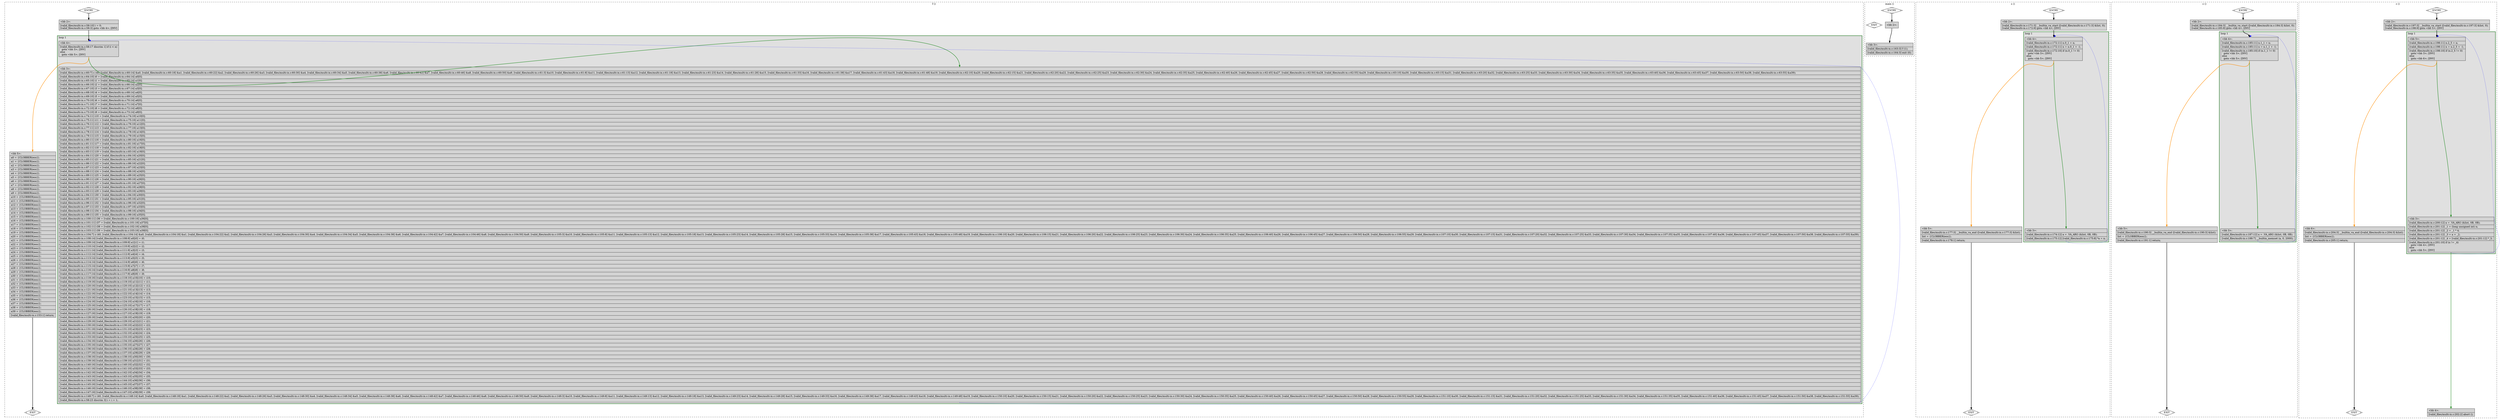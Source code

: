 digraph "a-multi-ix.c.015t.cfg" {
overlap=false;
subgraph "cluster_f" {
	style="dashed";
	color="black";
	label="f ()";
	subgraph cluster_0_1 {
	style="filled";
	color="darkgreen";
	fillcolor="grey88";
	label="loop 1";
	labeljust=l;
	penwidth=2;
	fn_0_basic_block_4 [shape=record,style=filled,fillcolor=lightgrey,label="{\<bb\ 4\>:\l\
|[valid_files/multi-ix.c:58:17\ discrim\ 1]\ if\ (i\ \<\ n)\l\
\ \ goto\ \<bb\ 3\>;\ [INV]\l\
else\l\
\ \ goto\ \<bb\ 5\>;\ [INV]\l\
}"];

	fn_0_basic_block_3 [shape=record,style=filled,fillcolor=lightgrey,label="{\<bb\ 3\>:\l\
|[valid_files/multi-ix.c:60:7]\ s\ (40,\ [valid_files/multi-ix.c:60:14]\ &a0,\ [valid_files/multi-ix.c:60:18]\ &a1,\ [valid_files/multi-ix.c:60:22]\ &a2,\ [valid_files/multi-ix.c:60:26]\ &a3,\ [valid_files/multi-ix.c:60:30]\ &a4,\ [valid_files/multi-ix.c:60:34]\ &a5,\ [valid_files/multi-ix.c:60:38]\ &a6,\ [valid_files/multi-ix.c:60:42]\ &a7,\ [valid_files/multi-ix.c:60:46]\ &a8,\ [valid_files/multi-ix.c:60:50]\ &a9,\ [valid_files/multi-ix.c:61:3]\ &a10,\ [valid_files/multi-ix.c:61:8]\ &a11,\ [valid_files/multi-ix.c:61:13]\ &a12,\ [valid_files/multi-ix.c:61:18]\ &a13,\ [valid_files/multi-ix.c:61:23]\ &a14,\ [valid_files/multi-ix.c:61:28]\ &a15,\ [valid_files/multi-ix.c:61:33]\ &a16,\ [valid_files/multi-ix.c:61:38]\ &a17,\ [valid_files/multi-ix.c:61:43]\ &a18,\ [valid_files/multi-ix.c:61:48]\ &a19,\ [valid_files/multi-ix.c:62:10]\ &a20,\ [valid_files/multi-ix.c:62:15]\ &a21,\ [valid_files/multi-ix.c:62:20]\ &a22,\ [valid_files/multi-ix.c:62:25]\ &a23,\ [valid_files/multi-ix.c:62:30]\ &a24,\ [valid_files/multi-ix.c:62:35]\ &a25,\ [valid_files/multi-ix.c:62:40]\ &a26,\ [valid_files/multi-ix.c:62:45]\ &a27,\ [valid_files/multi-ix.c:62:50]\ &a28,\ [valid_files/multi-ix.c:62:55]\ &a29,\ [valid_files/multi-ix.c:63:10]\ &a30,\ [valid_files/multi-ix.c:63:15]\ &a31,\ [valid_files/multi-ix.c:63:20]\ &a32,\ [valid_files/multi-ix.c:63:25]\ &a33,\ [valid_files/multi-ix.c:63:30]\ &a34,\ [valid_files/multi-ix.c:63:35]\ &a35,\ [valid_files/multi-ix.c:63:40]\ &a36,\ [valid_files/multi-ix.c:63:45]\ &a37,\ [valid_files/multi-ix.c:63:50]\ &a38,\ [valid_files/multi-ix.c:63:55]\ &a39);\l\
|[valid_files/multi-ix.c:64:10]\ i0\ =\ [valid_files/multi-ix.c:64:14]\ a0[0];\l\
|[valid_files/multi-ix.c:65:10]\ i1\ =\ [valid_files/multi-ix.c:65:14]\ a1[0];\l\
|[valid_files/multi-ix.c:66:10]\ i2\ =\ [valid_files/multi-ix.c:66:14]\ a2[0];\l\
|[valid_files/multi-ix.c:67:10]\ i3\ =\ [valid_files/multi-ix.c:67:14]\ a3[0];\l\
|[valid_files/multi-ix.c:68:10]\ i4\ =\ [valid_files/multi-ix.c:68:14]\ a4[0];\l\
|[valid_files/multi-ix.c:69:10]\ i5\ =\ [valid_files/multi-ix.c:69:14]\ a5[0];\l\
|[valid_files/multi-ix.c:70:10]\ i6\ =\ [valid_files/multi-ix.c:70:14]\ a6[0];\l\
|[valid_files/multi-ix.c:71:10]\ i7\ =\ [valid_files/multi-ix.c:71:14]\ a7[0];\l\
|[valid_files/multi-ix.c:72:10]\ i8\ =\ [valid_files/multi-ix.c:72:14]\ a8[0];\l\
|[valid_files/multi-ix.c:73:10]\ i9\ =\ [valid_files/multi-ix.c:73:14]\ a9[0];\l\
|[valid_files/multi-ix.c:74:11]\ i10\ =\ [valid_files/multi-ix.c:74:16]\ a10[0];\l\
|[valid_files/multi-ix.c:75:11]\ i11\ =\ [valid_files/multi-ix.c:75:16]\ a11[0];\l\
|[valid_files/multi-ix.c:76:11]\ i12\ =\ [valid_files/multi-ix.c:76:16]\ a12[0];\l\
|[valid_files/multi-ix.c:77:11]\ i13\ =\ [valid_files/multi-ix.c:77:16]\ a13[0];\l\
|[valid_files/multi-ix.c:78:11]\ i14\ =\ [valid_files/multi-ix.c:78:16]\ a14[0];\l\
|[valid_files/multi-ix.c:79:11]\ i15\ =\ [valid_files/multi-ix.c:79:16]\ a15[0];\l\
|[valid_files/multi-ix.c:80:11]\ i16\ =\ [valid_files/multi-ix.c:80:16]\ a16[0];\l\
|[valid_files/multi-ix.c:81:11]\ i17\ =\ [valid_files/multi-ix.c:81:16]\ a17[0];\l\
|[valid_files/multi-ix.c:82:11]\ i18\ =\ [valid_files/multi-ix.c:82:16]\ a18[0];\l\
|[valid_files/multi-ix.c:83:11]\ i19\ =\ [valid_files/multi-ix.c:83:16]\ a19[0];\l\
|[valid_files/multi-ix.c:84:11]\ i20\ =\ [valid_files/multi-ix.c:84:16]\ a20[0];\l\
|[valid_files/multi-ix.c:85:11]\ i21\ =\ [valid_files/multi-ix.c:85:16]\ a21[0];\l\
|[valid_files/multi-ix.c:86:11]\ i22\ =\ [valid_files/multi-ix.c:86:16]\ a22[0];\l\
|[valid_files/multi-ix.c:87:11]\ i23\ =\ [valid_files/multi-ix.c:87:16]\ a23[0];\l\
|[valid_files/multi-ix.c:88:11]\ i24\ =\ [valid_files/multi-ix.c:88:16]\ a24[0];\l\
|[valid_files/multi-ix.c:89:11]\ i25\ =\ [valid_files/multi-ix.c:89:16]\ a25[0];\l\
|[valid_files/multi-ix.c:90:11]\ i26\ =\ [valid_files/multi-ix.c:90:16]\ a26[0];\l\
|[valid_files/multi-ix.c:91:11]\ i27\ =\ [valid_files/multi-ix.c:91:16]\ a27[0];\l\
|[valid_files/multi-ix.c:92:11]\ i28\ =\ [valid_files/multi-ix.c:92:16]\ a28[0];\l\
|[valid_files/multi-ix.c:93:11]\ i29\ =\ [valid_files/multi-ix.c:93:16]\ a29[0];\l\
|[valid_files/multi-ix.c:94:11]\ i30\ =\ [valid_files/multi-ix.c:94:16]\ a30[0];\l\
|[valid_files/multi-ix.c:95:11]\ i31\ =\ [valid_files/multi-ix.c:95:16]\ a31[0];\l\
|[valid_files/multi-ix.c:96:11]\ i32\ =\ [valid_files/multi-ix.c:96:16]\ a32[0];\l\
|[valid_files/multi-ix.c:97:11]\ i33\ =\ [valid_files/multi-ix.c:97:16]\ a33[0];\l\
|[valid_files/multi-ix.c:98:11]\ i34\ =\ [valid_files/multi-ix.c:98:16]\ a34[0];\l\
|[valid_files/multi-ix.c:99:11]\ i35\ =\ [valid_files/multi-ix.c:99:16]\ a35[0];\l\
|[valid_files/multi-ix.c:100:11]\ i36\ =\ [valid_files/multi-ix.c:100:16]\ a36[0];\l\
|[valid_files/multi-ix.c:101:11]\ i37\ =\ [valid_files/multi-ix.c:101:16]\ a37[0];\l\
|[valid_files/multi-ix.c:102:11]\ i38\ =\ [valid_files/multi-ix.c:102:16]\ a38[0];\l\
|[valid_files/multi-ix.c:103:11]\ i39\ =\ [valid_files/multi-ix.c:103:16]\ a39[0];\l\
|[valid_files/multi-ix.c:104:7]\ z\ (40,\ [valid_files/multi-ix.c:104:14]\ &a0,\ [valid_files/multi-ix.c:104:18]\ &a1,\ [valid_files/multi-ix.c:104:22]\ &a2,\ [valid_files/multi-ix.c:104:26]\ &a3,\ [valid_files/multi-ix.c:104:30]\ &a4,\ [valid_files/multi-ix.c:104:34]\ &a5,\ [valid_files/multi-ix.c:104:38]\ &a6,\ [valid_files/multi-ix.c:104:42]\ &a7,\ [valid_files/multi-ix.c:104:46]\ &a8,\ [valid_files/multi-ix.c:104:50]\ &a9,\ [valid_files/multi-ix.c:105:3]\ &a10,\ [valid_files/multi-ix.c:105:8]\ &a11,\ [valid_files/multi-ix.c:105:13]\ &a12,\ [valid_files/multi-ix.c:105:18]\ &a13,\ [valid_files/multi-ix.c:105:23]\ &a14,\ [valid_files/multi-ix.c:105:28]\ &a15,\ [valid_files/multi-ix.c:105:33]\ &a16,\ [valid_files/multi-ix.c:105:38]\ &a17,\ [valid_files/multi-ix.c:105:43]\ &a18,\ [valid_files/multi-ix.c:105:48]\ &a19,\ [valid_files/multi-ix.c:106:10]\ &a20,\ [valid_files/multi-ix.c:106:15]\ &a21,\ [valid_files/multi-ix.c:106:20]\ &a22,\ [valid_files/multi-ix.c:106:25]\ &a23,\ [valid_files/multi-ix.c:106:30]\ &a24,\ [valid_files/multi-ix.c:106:35]\ &a25,\ [valid_files/multi-ix.c:106:40]\ &a26,\ [valid_files/multi-ix.c:106:45]\ &a27,\ [valid_files/multi-ix.c:106:50]\ &a28,\ [valid_files/multi-ix.c:106:55]\ &a29,\ [valid_files/multi-ix.c:107:10]\ &a30,\ [valid_files/multi-ix.c:107:15]\ &a31,\ [valid_files/multi-ix.c:107:20]\ &a32,\ [valid_files/multi-ix.c:107:25]\ &a33,\ [valid_files/multi-ix.c:107:30]\ &a34,\ [valid_files/multi-ix.c:107:35]\ &a35,\ [valid_files/multi-ix.c:107:40]\ &a36,\ [valid_files/multi-ix.c:107:45]\ &a37,\ [valid_files/multi-ix.c:107:50]\ &a38,\ [valid_files/multi-ix.c:107:55]\ &a39);\l\
|[valid_files/multi-ix.c:108:14]\ [valid_files/multi-ix.c:108:9]\ a0[i0]\ =\ i0;\l\
|[valid_files/multi-ix.c:109:14]\ [valid_files/multi-ix.c:109:9]\ a1[i1]\ =\ i1;\l\
|[valid_files/multi-ix.c:110:14]\ [valid_files/multi-ix.c:110:9]\ a2[i2]\ =\ i2;\l\
|[valid_files/multi-ix.c:111:14]\ [valid_files/multi-ix.c:111:9]\ a3[i3]\ =\ i3;\l\
|[valid_files/multi-ix.c:112:14]\ [valid_files/multi-ix.c:112:9]\ a4[i4]\ =\ i4;\l\
|[valid_files/multi-ix.c:113:14]\ [valid_files/multi-ix.c:113:9]\ a5[i5]\ =\ i5;\l\
|[valid_files/multi-ix.c:114:14]\ [valid_files/multi-ix.c:114:9]\ a6[i6]\ =\ i6;\l\
|[valid_files/multi-ix.c:115:14]\ [valid_files/multi-ix.c:115:9]\ a7[i7]\ =\ i7;\l\
|[valid_files/multi-ix.c:116:14]\ [valid_files/multi-ix.c:116:9]\ a8[i8]\ =\ i8;\l\
|[valid_files/multi-ix.c:117:14]\ [valid_files/multi-ix.c:117:9]\ a9[i9]\ =\ i9;\l\
|[valid_files/multi-ix.c:118:16]\ [valid_files/multi-ix.c:118:10]\ a10[i10]\ =\ i10;\l\
|[valid_files/multi-ix.c:119:16]\ [valid_files/multi-ix.c:119:10]\ a11[i11]\ =\ i11;\l\
|[valid_files/multi-ix.c:120:16]\ [valid_files/multi-ix.c:120:10]\ a12[i12]\ =\ i12;\l\
|[valid_files/multi-ix.c:121:16]\ [valid_files/multi-ix.c:121:10]\ a13[i13]\ =\ i13;\l\
|[valid_files/multi-ix.c:122:16]\ [valid_files/multi-ix.c:122:10]\ a14[i14]\ =\ i14;\l\
|[valid_files/multi-ix.c:123:16]\ [valid_files/multi-ix.c:123:10]\ a15[i15]\ =\ i15;\l\
|[valid_files/multi-ix.c:124:16]\ [valid_files/multi-ix.c:124:10]\ a16[i16]\ =\ i16;\l\
|[valid_files/multi-ix.c:125:16]\ [valid_files/multi-ix.c:125:10]\ a17[i17]\ =\ i17;\l\
|[valid_files/multi-ix.c:126:16]\ [valid_files/multi-ix.c:126:10]\ a18[i18]\ =\ i18;\l\
|[valid_files/multi-ix.c:127:16]\ [valid_files/multi-ix.c:127:10]\ a19[i19]\ =\ i19;\l\
|[valid_files/multi-ix.c:128:16]\ [valid_files/multi-ix.c:128:10]\ a20[i20]\ =\ i20;\l\
|[valid_files/multi-ix.c:129:16]\ [valid_files/multi-ix.c:129:10]\ a21[i21]\ =\ i21;\l\
|[valid_files/multi-ix.c:130:16]\ [valid_files/multi-ix.c:130:10]\ a22[i22]\ =\ i22;\l\
|[valid_files/multi-ix.c:131:16]\ [valid_files/multi-ix.c:131:10]\ a23[i23]\ =\ i23;\l\
|[valid_files/multi-ix.c:132:16]\ [valid_files/multi-ix.c:132:10]\ a24[i24]\ =\ i24;\l\
|[valid_files/multi-ix.c:133:16]\ [valid_files/multi-ix.c:133:10]\ a25[i25]\ =\ i25;\l\
|[valid_files/multi-ix.c:134:16]\ [valid_files/multi-ix.c:134:10]\ a26[i26]\ =\ i26;\l\
|[valid_files/multi-ix.c:135:16]\ [valid_files/multi-ix.c:135:10]\ a27[i27]\ =\ i27;\l\
|[valid_files/multi-ix.c:136:16]\ [valid_files/multi-ix.c:136:10]\ a28[i28]\ =\ i28;\l\
|[valid_files/multi-ix.c:137:16]\ [valid_files/multi-ix.c:137:10]\ a29[i29]\ =\ i29;\l\
|[valid_files/multi-ix.c:138:16]\ [valid_files/multi-ix.c:138:10]\ a30[i30]\ =\ i30;\l\
|[valid_files/multi-ix.c:139:16]\ [valid_files/multi-ix.c:139:10]\ a31[i31]\ =\ i31;\l\
|[valid_files/multi-ix.c:140:16]\ [valid_files/multi-ix.c:140:10]\ a32[i32]\ =\ i32;\l\
|[valid_files/multi-ix.c:141:16]\ [valid_files/multi-ix.c:141:10]\ a33[i33]\ =\ i33;\l\
|[valid_files/multi-ix.c:142:16]\ [valid_files/multi-ix.c:142:10]\ a34[i34]\ =\ i34;\l\
|[valid_files/multi-ix.c:143:16]\ [valid_files/multi-ix.c:143:10]\ a35[i35]\ =\ i35;\l\
|[valid_files/multi-ix.c:144:16]\ [valid_files/multi-ix.c:144:10]\ a36[i36]\ =\ i36;\l\
|[valid_files/multi-ix.c:145:16]\ [valid_files/multi-ix.c:145:10]\ a37[i37]\ =\ i37;\l\
|[valid_files/multi-ix.c:146:16]\ [valid_files/multi-ix.c:146:10]\ a38[i38]\ =\ i38;\l\
|[valid_files/multi-ix.c:147:16]\ [valid_files/multi-ix.c:147:10]\ a39[i39]\ =\ i39;\l\
|[valid_files/multi-ix.c:148:7]\ c\ (40,\ [valid_files/multi-ix.c:148:14]\ &a0,\ [valid_files/multi-ix.c:148:18]\ &a1,\ [valid_files/multi-ix.c:148:22]\ &a2,\ [valid_files/multi-ix.c:148:26]\ &a3,\ [valid_files/multi-ix.c:148:30]\ &a4,\ [valid_files/multi-ix.c:148:34]\ &a5,\ [valid_files/multi-ix.c:148:38]\ &a6,\ [valid_files/multi-ix.c:148:42]\ &a7,\ [valid_files/multi-ix.c:148:46]\ &a8,\ [valid_files/multi-ix.c:148:50]\ &a9,\ [valid_files/multi-ix.c:149:3]\ &a10,\ [valid_files/multi-ix.c:149:8]\ &a11,\ [valid_files/multi-ix.c:149:13]\ &a12,\ [valid_files/multi-ix.c:149:18]\ &a13,\ [valid_files/multi-ix.c:149:23]\ &a14,\ [valid_files/multi-ix.c:149:28]\ &a15,\ [valid_files/multi-ix.c:149:33]\ &a16,\ [valid_files/multi-ix.c:149:38]\ &a17,\ [valid_files/multi-ix.c:149:43]\ &a18,\ [valid_files/multi-ix.c:149:48]\ &a19,\ [valid_files/multi-ix.c:150:10]\ &a20,\ [valid_files/multi-ix.c:150:15]\ &a21,\ [valid_files/multi-ix.c:150:20]\ &a22,\ [valid_files/multi-ix.c:150:25]\ &a23,\ [valid_files/multi-ix.c:150:30]\ &a24,\ [valid_files/multi-ix.c:150:35]\ &a25,\ [valid_files/multi-ix.c:150:40]\ &a26,\ [valid_files/multi-ix.c:150:45]\ &a27,\ [valid_files/multi-ix.c:150:50]\ &a28,\ [valid_files/multi-ix.c:150:55]\ &a29,\ [valid_files/multi-ix.c:151:10]\ &a30,\ [valid_files/multi-ix.c:151:15]\ &a31,\ [valid_files/multi-ix.c:151:20]\ &a32,\ [valid_files/multi-ix.c:151:25]\ &a33,\ [valid_files/multi-ix.c:151:30]\ &a34,\ [valid_files/multi-ix.c:151:35]\ &a35,\ [valid_files/multi-ix.c:151:40]\ &a36,\ [valid_files/multi-ix.c:151:45]\ &a37,\ [valid_files/multi-ix.c:151:50]\ &a38,\ [valid_files/multi-ix.c:151:55]\ &a39);\l\
|[valid_files/multi-ix.c:58:23\ discrim\ 3]\ i\ =\ i\ +\ 1;\l\
}"];

	}
	fn_0_basic_block_0 [shape=Mdiamond,style=filled,fillcolor=white,label="ENTRY"];

	fn_0_basic_block_1 [shape=Mdiamond,style=filled,fillcolor=white,label="EXIT"];

	fn_0_basic_block_2 [shape=record,style=filled,fillcolor=lightgrey,label="{\<bb\ 2\>:\l\
|[valid_files/multi-ix.c:58:10]\ i\ =\ 0;\l\
[valid_files/multi-ix.c:58:3]\ goto\ \<bb\ 4\>;\ [INV]\l\
}"];

	fn_0_basic_block_5 [shape=record,style=filled,fillcolor=lightgrey,label="{\<bb\ 5\>:\l\
|a0\ =\ \{CLOBBER(eos)\};\l\
|a1\ =\ \{CLOBBER(eos)\};\l\
|a2\ =\ \{CLOBBER(eos)\};\l\
|a3\ =\ \{CLOBBER(eos)\};\l\
|a4\ =\ \{CLOBBER(eos)\};\l\
|a5\ =\ \{CLOBBER(eos)\};\l\
|a6\ =\ \{CLOBBER(eos)\};\l\
|a7\ =\ \{CLOBBER(eos)\};\l\
|a8\ =\ \{CLOBBER(eos)\};\l\
|a9\ =\ \{CLOBBER(eos)\};\l\
|a10\ =\ \{CLOBBER(eos)\};\l\
|a11\ =\ \{CLOBBER(eos)\};\l\
|a12\ =\ \{CLOBBER(eos)\};\l\
|a13\ =\ \{CLOBBER(eos)\};\l\
|a14\ =\ \{CLOBBER(eos)\};\l\
|a15\ =\ \{CLOBBER(eos)\};\l\
|a16\ =\ \{CLOBBER(eos)\};\l\
|a17\ =\ \{CLOBBER(eos)\};\l\
|a18\ =\ \{CLOBBER(eos)\};\l\
|a19\ =\ \{CLOBBER(eos)\};\l\
|a20\ =\ \{CLOBBER(eos)\};\l\
|a21\ =\ \{CLOBBER(eos)\};\l\
|a22\ =\ \{CLOBBER(eos)\};\l\
|a23\ =\ \{CLOBBER(eos)\};\l\
|a24\ =\ \{CLOBBER(eos)\};\l\
|a25\ =\ \{CLOBBER(eos)\};\l\
|a26\ =\ \{CLOBBER(eos)\};\l\
|a27\ =\ \{CLOBBER(eos)\};\l\
|a28\ =\ \{CLOBBER(eos)\};\l\
|a29\ =\ \{CLOBBER(eos)\};\l\
|a30\ =\ \{CLOBBER(eos)\};\l\
|a31\ =\ \{CLOBBER(eos)\};\l\
|a32\ =\ \{CLOBBER(eos)\};\l\
|a33\ =\ \{CLOBBER(eos)\};\l\
|a34\ =\ \{CLOBBER(eos)\};\l\
|a35\ =\ \{CLOBBER(eos)\};\l\
|a36\ =\ \{CLOBBER(eos)\};\l\
|a37\ =\ \{CLOBBER(eos)\};\l\
|a38\ =\ \{CLOBBER(eos)\};\l\
|a39\ =\ \{CLOBBER(eos)\};\l\
|[valid_files/multi-ix.c:153:1]\ return;\l\
}"];

	fn_0_basic_block_0:s -> fn_0_basic_block_2:n [style="solid,bold",color=black,weight=100,constraint=true];
	fn_0_basic_block_2:s -> fn_0_basic_block_4:n [style="solid,bold",color=black,weight=100,constraint=true];
	fn_0_basic_block_3:s -> fn_0_basic_block_4:n [style="dotted,bold",color=blue,weight=10,constraint=false];
	fn_0_basic_block_4:s -> fn_0_basic_block_3:n [style="solid,bold",color=forestgreen,weight=10,constraint=true];
	fn_0_basic_block_4:s -> fn_0_basic_block_5:n [style="solid,bold",color=darkorange,weight=10,constraint=true];
	fn_0_basic_block_5:s -> fn_0_basic_block_1:n [style="solid,bold",color=black,weight=10,constraint=true];
	fn_0_basic_block_0:s -> fn_0_basic_block_1:n [style="invis",constraint=true];
}
subgraph "cluster_main" {
	style="dashed";
	color="black";
	label="main ()";
	fn_1_basic_block_0 [shape=Mdiamond,style=filled,fillcolor=white,label="ENTRY"];

	fn_1_basic_block_1 [shape=Mdiamond,style=filled,fillcolor=white,label="EXIT"];

	fn_1_basic_block_2 [shape=record,style=filled,fillcolor=lightgrey,label="{\<bb\ 2\>:\l\
}"];

	fn_1_basic_block_3 [shape=record,style=filled,fillcolor=lightgrey,label="{\<bb\ 3\>:\l\
|[valid_files/multi-ix.c:163:3]\ f\ (1);\l\
|[valid_files/multi-ix.c:164:3]\ exit\ (0);\l\
}"];

	fn_1_basic_block_0:s -> fn_1_basic_block_2:n [style="solid,bold",color=black,weight=100,constraint=true];
	fn_1_basic_block_2:s -> fn_1_basic_block_3:n [style="solid,bold",color=black,weight=100,constraint=true];
	fn_1_basic_block_0:s -> fn_1_basic_block_1:n [style="invis",constraint=true];
}
subgraph "cluster_s" {
	style="dashed";
	color="black";
	label="s ()";
	subgraph cluster_2_1 {
	style="filled";
	color="darkgreen";
	fillcolor="grey88";
	label="loop 1";
	labeljust=l;
	penwidth=2;
	fn_2_basic_block_4 [shape=record,style=filled,fillcolor=lightgrey,label="{\<bb\ 4\>:\l\
|[valid_files/multi-ix.c:172:11]\ n.0_1\ =\ n;\l\
|[valid_files/multi-ix.c:172:11]\ n\ =\ n.0_1\ +\ -1;\l\
|[valid_files/multi-ix.c:172:10]\ if\ (n.0_1\ !=\ 0)\l\
\ \ goto\ \<bb\ 3\>;\ [INV]\l\
else\l\
\ \ goto\ \<bb\ 5\>;\ [INV]\l\
}"];

	fn_2_basic_block_3 [shape=record,style=filled,fillcolor=lightgrey,label="{\<bb\ 3\>:\l\
|[valid_files/multi-ix.c:174:12]\ a\ =\ .VA_ARG\ (&list,\ 0B,\ 0B);\l\
|[valid_files/multi-ix.c:175:12]\ [valid_files/multi-ix.c:175:8]\ *a\ =\ n;\l\
}"];

	}
	fn_2_basic_block_0 [shape=Mdiamond,style=filled,fillcolor=white,label="ENTRY"];

	fn_2_basic_block_1 [shape=Mdiamond,style=filled,fillcolor=white,label="EXIT"];

	fn_2_basic_block_2 [shape=record,style=filled,fillcolor=lightgrey,label="{\<bb\ 2\>:\l\
|[valid_files/multi-ix.c:171:3]\ __builtin_va_start\ ([valid_files/multi-ix.c:171:3]\ &list,\ 0);\l\
[valid_files/multi-ix.c:172:9]\ goto\ \<bb\ 4\>;\ [INV]\l\
}"];

	fn_2_basic_block_5 [shape=record,style=filled,fillcolor=lightgrey,label="{\<bb\ 5\>:\l\
|[valid_files/multi-ix.c:177:3]\ __builtin_va_end\ ([valid_files/multi-ix.c:177:3]\ &list);\l\
|list\ =\ \{CLOBBER(eos)\};\l\
|[valid_files/multi-ix.c:178:1]\ return;\l\
}"];

	fn_2_basic_block_0:s -> fn_2_basic_block_2:n [style="solid,bold",color=black,weight=100,constraint=true];
	fn_2_basic_block_2:s -> fn_2_basic_block_4:n [style="solid,bold",color=black,weight=100,constraint=true];
	fn_2_basic_block_3:s -> fn_2_basic_block_4:n [style="dotted,bold",color=blue,weight=10,constraint=false];
	fn_2_basic_block_4:s -> fn_2_basic_block_3:n [style="solid,bold",color=forestgreen,weight=10,constraint=true];
	fn_2_basic_block_4:s -> fn_2_basic_block_5:n [style="solid,bold",color=darkorange,weight=10,constraint=true];
	fn_2_basic_block_5:s -> fn_2_basic_block_1:n [style="solid,bold",color=black,weight=10,constraint=true];
	fn_2_basic_block_0:s -> fn_2_basic_block_1:n [style="invis",constraint=true];
}
subgraph "cluster_z" {
	style="dashed";
	color="black";
	label="z ()";
	subgraph cluster_3_1 {
	style="filled";
	color="darkgreen";
	fillcolor="grey88";
	label="loop 1";
	labeljust=l;
	penwidth=2;
	fn_3_basic_block_4 [shape=record,style=filled,fillcolor=lightgrey,label="{\<bb\ 4\>:\l\
|[valid_files/multi-ix.c:185:11]\ n.1_1\ =\ n;\l\
|[valid_files/multi-ix.c:185:11]\ n\ =\ n.1_1\ +\ -1;\l\
|[valid_files/multi-ix.c:185:10]\ if\ (n.1_1\ !=\ 0)\l\
\ \ goto\ \<bb\ 3\>;\ [INV]\l\
else\l\
\ \ goto\ \<bb\ 5\>;\ [INV]\l\
}"];

	fn_3_basic_block_3 [shape=record,style=filled,fillcolor=lightgrey,label="{\<bb\ 3\>:\l\
|[valid_files/multi-ix.c:187:12]\ a\ =\ .VA_ARG\ (&list,\ 0B,\ 0B);\l\
|[valid_files/multi-ix.c:188:7]\ __builtin_memset\ (a,\ 0,\ 2000);\l\
}"];

	}
	fn_3_basic_block_0 [shape=Mdiamond,style=filled,fillcolor=white,label="ENTRY"];

	fn_3_basic_block_1 [shape=Mdiamond,style=filled,fillcolor=white,label="EXIT"];

	fn_3_basic_block_2 [shape=record,style=filled,fillcolor=lightgrey,label="{\<bb\ 2\>:\l\
|[valid_files/multi-ix.c:184:3]\ __builtin_va_start\ ([valid_files/multi-ix.c:184:3]\ &list,\ 0);\l\
[valid_files/multi-ix.c:185:9]\ goto\ \<bb\ 4\>;\ [INV]\l\
}"];

	fn_3_basic_block_5 [shape=record,style=filled,fillcolor=lightgrey,label="{\<bb\ 5\>:\l\
|[valid_files/multi-ix.c:190:3]\ __builtin_va_end\ ([valid_files/multi-ix.c:190:3]\ &list);\l\
|list\ =\ \{CLOBBER(eos)\};\l\
|[valid_files/multi-ix.c:191:1]\ return;\l\
}"];

	fn_3_basic_block_0:s -> fn_3_basic_block_2:n [style="solid,bold",color=black,weight=100,constraint=true];
	fn_3_basic_block_2:s -> fn_3_basic_block_4:n [style="solid,bold",color=black,weight=100,constraint=true];
	fn_3_basic_block_3:s -> fn_3_basic_block_4:n [style="dotted,bold",color=blue,weight=10,constraint=false];
	fn_3_basic_block_4:s -> fn_3_basic_block_3:n [style="solid,bold",color=forestgreen,weight=10,constraint=true];
	fn_3_basic_block_4:s -> fn_3_basic_block_5:n [style="solid,bold",color=darkorange,weight=10,constraint=true];
	fn_3_basic_block_5:s -> fn_3_basic_block_1:n [style="solid,bold",color=black,weight=10,constraint=true];
	fn_3_basic_block_0:s -> fn_3_basic_block_1:n [style="invis",constraint=true];
}
subgraph "cluster_c" {
	style="dashed";
	color="black";
	label="c ()";
	subgraph cluster_4_1 {
	style="filled";
	color="darkgreen";
	fillcolor="grey88";
	label="loop 1";
	labeljust=l;
	penwidth=2;
	fn_4_basic_block_5 [shape=record,style=filled,fillcolor=lightgrey,label="{\<bb\ 5\>:\l\
|[valid_files/multi-ix.c:198:11]\ n.2_5\ =\ n;\l\
|[valid_files/multi-ix.c:198:11]\ n\ =\ n.2_5\ +\ -1;\l\
|[valid_files/multi-ix.c:198:10]\ if\ (n.2_5\ !=\ 0)\l\
\ \ goto\ \<bb\ 3\>;\ [INV]\l\
else\l\
\ \ goto\ \<bb\ 6\>;\ [INV]\l\
}"];

	fn_4_basic_block_3 [shape=record,style=filled,fillcolor=lightgrey,label="{\<bb\ 3\>:\l\
|[valid_files/multi-ix.c:200:12]\ a\ =\ .VA_ARG\ (&list,\ 0B,\ 0B);\l\
|[valid_files/multi-ix.c:201:12]\ _1\ =\ (long\ unsigned\ int)\ n;\l\
|[valid_files/multi-ix.c:201:12]\ _2\ =\ _1\ *\ 4;\l\
|[valid_files/multi-ix.c:201:12]\ _3\ =\ a\ +\ _2;\l\
|[valid_files/multi-ix.c:201:12]\ _4\ =\ [valid_files/multi-ix.c:201:12]\ *_3;\l\
|[valid_files/multi-ix.c:201:10]\ if\ (n\ !=\ _4)\l\
\ \ goto\ \<bb\ 4\>;\ [INV]\l\
else\l\
\ \ goto\ \<bb\ 5\>;\ [INV]\l\
}"];

	}
	fn_4_basic_block_0 [shape=Mdiamond,style=filled,fillcolor=white,label="ENTRY"];

	fn_4_basic_block_1 [shape=Mdiamond,style=filled,fillcolor=white,label="EXIT"];

	fn_4_basic_block_2 [shape=record,style=filled,fillcolor=lightgrey,label="{\<bb\ 2\>:\l\
|[valid_files/multi-ix.c:197:3]\ __builtin_va_start\ ([valid_files/multi-ix.c:197:3]\ &list,\ 0);\l\
[valid_files/multi-ix.c:198:9]\ goto\ \<bb\ 5\>;\ [INV]\l\
}"];

	fn_4_basic_block_4 [shape=record,style=filled,fillcolor=lightgrey,label="{\<bb\ 4\>:\l\
|[valid_files/multi-ix.c:202:2]\ abort\ ();\l\
}"];

	fn_4_basic_block_6 [shape=record,style=filled,fillcolor=lightgrey,label="{\<bb\ 6\>:\l\
|[valid_files/multi-ix.c:204:3]\ __builtin_va_end\ ([valid_files/multi-ix.c:204:3]\ &list);\l\
|list\ =\ \{CLOBBER(eos)\};\l\
|[valid_files/multi-ix.c:205:1]\ return;\l\
}"];

	fn_4_basic_block_0:s -> fn_4_basic_block_2:n [style="solid,bold",color=black,weight=100,constraint=true];
	fn_4_basic_block_2:s -> fn_4_basic_block_5:n [style="solid,bold",color=black,weight=100,constraint=true];
	fn_4_basic_block_3:s -> fn_4_basic_block_4:n [style="solid,bold",color=forestgreen,weight=10,constraint=true];
	fn_4_basic_block_3:s -> fn_4_basic_block_5:n [style="dotted,bold",color=blue,weight=10,constraint=false];
	fn_4_basic_block_5:s -> fn_4_basic_block_3:n [style="solid,bold",color=forestgreen,weight=10,constraint=true];
	fn_4_basic_block_5:s -> fn_4_basic_block_6:n [style="solid,bold",color=darkorange,weight=10,constraint=true];
	fn_4_basic_block_6:s -> fn_4_basic_block_1:n [style="solid,bold",color=black,weight=10,constraint=true];
	fn_4_basic_block_0:s -> fn_4_basic_block_1:n [style="invis",constraint=true];
}
}
